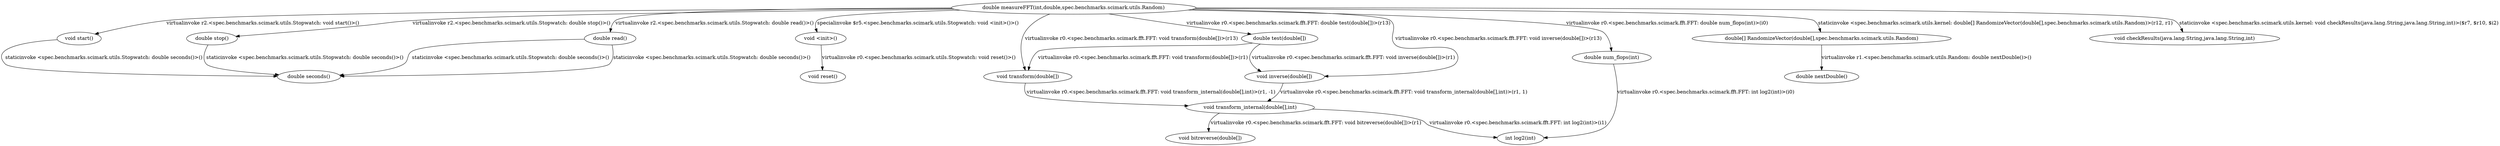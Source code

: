 digraph g {
5[label="double stop()"]
16[label="int log2(int)"]
15[label="void bitreverse(double[])"]
9[label="void <init>()"]
0[label="double measureFFT(int,double,spec.benchmarks.scimark.utils.Random)"]
1[label="double read()"]
14[label="void transform_internal(double[],int)"]
11[label="double nextDouble()"]
4[label="double test(double[])"]
10[label="double[] RandomizeVector(double[],spec.benchmarks.scimark.utils.Random)"]
13[label="double seconds()"]
3[label="void checkResults(java.lang.String,java.lang.String,int)"]
8[label="void start()"]
12[label="void reset()"]
2[label="double num_flops(int)"]
6[label="void inverse(double[])"]
7[label="void transform(double[])"]
0->1[label="virtualinvoke r2.<spec.benchmarks.scimark.utils.Stopwatch: double read()>()"]
0->2[label="virtualinvoke r0.<spec.benchmarks.scimark.fft.FFT: double num_flops(int)>(i0)"]
0->3[label="staticinvoke <spec.benchmarks.scimark.utils.kernel: void checkResults(java.lang.String,java.lang.String,int)>($r7, $r10, $i2)"]
0->4[label="virtualinvoke r0.<spec.benchmarks.scimark.fft.FFT: double test(double[])>(r13)"]
0->5[label="virtualinvoke r2.<spec.benchmarks.scimark.utils.Stopwatch: double stop()>()"]
0->6[label="virtualinvoke r0.<spec.benchmarks.scimark.fft.FFT: void inverse(double[])>(r13)"]
0->7[label="virtualinvoke r0.<spec.benchmarks.scimark.fft.FFT: void transform(double[])>(r13)"]
0->8[label="virtualinvoke r2.<spec.benchmarks.scimark.utils.Stopwatch: void start()>()"]
0->9[label="specialinvoke $r5.<spec.benchmarks.scimark.utils.Stopwatch: void <init>()>()"]
14->15[label="virtualinvoke r0.<spec.benchmarks.scimark.fft.FFT: void bitreverse(double[])>(r1)"]
4->6[label="virtualinvoke r0.<spec.benchmarks.scimark.fft.FFT: void inverse(double[])>(r1)"]
4->7[label="virtualinvoke r0.<spec.benchmarks.scimark.fft.FFT: void transform(double[])>(r1)"]
10->11[label="virtualinvoke r1.<spec.benchmarks.scimark.utils.Random: double nextDouble()>()"]
14->16[label="virtualinvoke r0.<spec.benchmarks.scimark.fft.FFT: int log2(int)>(i1)"]
9->12[label="virtualinvoke r0.<spec.benchmarks.scimark.utils.Stopwatch: void reset()>()"]
2->16[label="virtualinvoke r0.<spec.benchmarks.scimark.fft.FFT: int log2(int)>(i0)"]
1->13[label="staticinvoke <spec.benchmarks.scimark.utils.Stopwatch: double seconds()>()"]
1->13[label="staticinvoke <spec.benchmarks.scimark.utils.Stopwatch: double seconds()>()"]
8->13[label="staticinvoke <spec.benchmarks.scimark.utils.Stopwatch: double seconds()>()"]
6->14[label="virtualinvoke r0.<spec.benchmarks.scimark.fft.FFT: void transform_internal(double[],int)>(r1, 1)"]
0->10[label="staticinvoke <spec.benchmarks.scimark.utils.kernel: double[] RandomizeVector(double[],spec.benchmarks.scimark.utils.Random)>(r12, r1)"]
7->14[label="virtualinvoke r0.<spec.benchmarks.scimark.fft.FFT: void transform_internal(double[],int)>(r1, -1)"]
5->13[label="staticinvoke <spec.benchmarks.scimark.utils.Stopwatch: double seconds()>()"]
}
